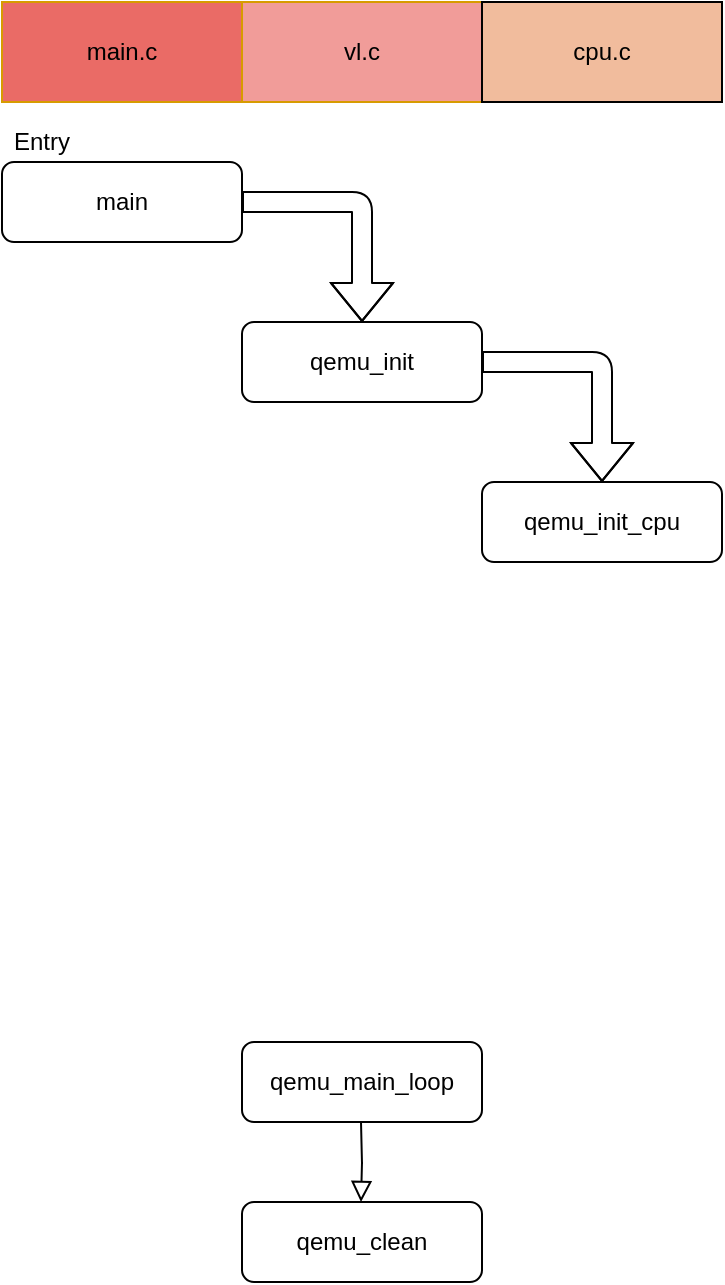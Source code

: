 <mxfile version="13.5.3" type="github">
  <diagram id="C5RBs43oDa-KdzZeNtuy" name="Page-1">
    <mxGraphModel dx="868" dy="451" grid="1" gridSize="10" guides="1" tooltips="1" connect="1" arrows="1" fold="1" page="1" pageScale="1" pageWidth="3300" pageHeight="4681" math="0" shadow="0">
      <root>
        <mxCell id="WIyWlLk6GJQsqaUBKTNV-0" />
        <mxCell id="WIyWlLk6GJQsqaUBKTNV-1" parent="WIyWlLk6GJQsqaUBKTNV-0" />
        <mxCell id="WIyWlLk6GJQsqaUBKTNV-3" value="main" style="rounded=1;whiteSpace=wrap;html=1;fontSize=12;glass=0;strokeWidth=1;shadow=0;" parent="WIyWlLk6GJQsqaUBKTNV-1" vertex="1">
          <mxGeometry x="40" y="80" width="120" height="40" as="geometry" />
        </mxCell>
        <mxCell id="j8ZGc1uchS0MHzXlY9YJ-1" value="Entry" style="text;html=1;strokeColor=none;fillColor=none;align=center;verticalAlign=middle;whiteSpace=wrap;rounded=0;" parent="WIyWlLk6GJQsqaUBKTNV-1" vertex="1">
          <mxGeometry x="40" y="60" width="40" height="20" as="geometry" />
        </mxCell>
        <mxCell id="j8ZGc1uchS0MHzXlY9YJ-2" value="main.c" style="rounded=0;whiteSpace=wrap;html=1;strokeColor=#d79b00;fillColor=#EA6B66;" parent="WIyWlLk6GJQsqaUBKTNV-1" vertex="1">
          <mxGeometry x="40" width="120" height="50" as="geometry" />
        </mxCell>
        <mxCell id="j8ZGc1uchS0MHzXlY9YJ-3" value="qemu_init&lt;br&gt;" style="rounded=1;whiteSpace=wrap;html=1;" parent="WIyWlLk6GJQsqaUBKTNV-1" vertex="1">
          <mxGeometry x="160" y="160" width="120" height="40" as="geometry" />
        </mxCell>
        <mxCell id="j8ZGc1uchS0MHzXlY9YJ-6" value="qemu_main_loop&lt;br&gt;" style="rounded=1;whiteSpace=wrap;html=1;" parent="WIyWlLk6GJQsqaUBKTNV-1" vertex="1">
          <mxGeometry x="160" y="520" width="120" height="40" as="geometry" />
        </mxCell>
        <mxCell id="j8ZGc1uchS0MHzXlY9YJ-7" value="" style="rounded=0;html=1;jettySize=auto;orthogonalLoop=1;fontSize=11;endArrow=block;endFill=0;endSize=8;strokeWidth=1;shadow=0;labelBackgroundColor=none;edgeStyle=orthogonalEdgeStyle;exitX=0.5;exitY=1;exitDx=0;exitDy=0;" parent="WIyWlLk6GJQsqaUBKTNV-1" edge="1">
          <mxGeometry relative="1" as="geometry">
            <mxPoint x="219.5" y="560" as="sourcePoint" />
            <mxPoint x="219.5" y="600" as="targetPoint" />
          </mxGeometry>
        </mxCell>
        <mxCell id="j8ZGc1uchS0MHzXlY9YJ-8" value="qemu_clean" style="rounded=1;whiteSpace=wrap;html=1;" parent="WIyWlLk6GJQsqaUBKTNV-1" vertex="1">
          <mxGeometry x="160" y="600" width="120" height="40" as="geometry" />
        </mxCell>
        <mxCell id="saOoK4w7tAj6CGyplW8e-0" value="vl.c" style="rounded=0;whiteSpace=wrap;html=1;strokeColor=#d79b00;fillColor=#F19C99;" vertex="1" parent="WIyWlLk6GJQsqaUBKTNV-1">
          <mxGeometry x="160" width="120" height="50" as="geometry" />
        </mxCell>
        <mxCell id="saOoK4w7tAj6CGyplW8e-1" value="qemu_init_cpu" style="rounded=1;whiteSpace=wrap;html=1;" vertex="1" parent="WIyWlLk6GJQsqaUBKTNV-1">
          <mxGeometry x="280" y="240" width="120" height="40" as="geometry" />
        </mxCell>
        <mxCell id="saOoK4w7tAj6CGyplW8e-3" value="" style="shape=flexArrow;endArrow=classic;html=1;exitX=1;exitY=0.5;exitDx=0;exitDy=0;" edge="1" parent="WIyWlLk6GJQsqaUBKTNV-1" source="WIyWlLk6GJQsqaUBKTNV-3" target="j8ZGc1uchS0MHzXlY9YJ-3">
          <mxGeometry width="50" height="50" relative="1" as="geometry">
            <mxPoint x="340" y="170" as="sourcePoint" />
            <mxPoint x="410" y="170" as="targetPoint" />
            <Array as="points">
              <mxPoint x="220" y="100" />
            </Array>
          </mxGeometry>
        </mxCell>
        <mxCell id="saOoK4w7tAj6CGyplW8e-4" value="" style="shape=flexArrow;endArrow=classic;html=1;exitX=1;exitY=0.5;exitDx=0;exitDy=0;" edge="1" parent="WIyWlLk6GJQsqaUBKTNV-1">
          <mxGeometry width="50" height="50" relative="1" as="geometry">
            <mxPoint x="280" y="180" as="sourcePoint" />
            <mxPoint x="340" y="240" as="targetPoint" />
            <Array as="points">
              <mxPoint x="340" y="180" />
            </Array>
          </mxGeometry>
        </mxCell>
        <mxCell id="saOoK4w7tAj6CGyplW8e-5" value="cpu.c" style="rounded=0;whiteSpace=wrap;html=1;fillColor=#F1BC9D;" vertex="1" parent="WIyWlLk6GJQsqaUBKTNV-1">
          <mxGeometry x="280" width="120" height="50" as="geometry" />
        </mxCell>
      </root>
    </mxGraphModel>
  </diagram>
</mxfile>
